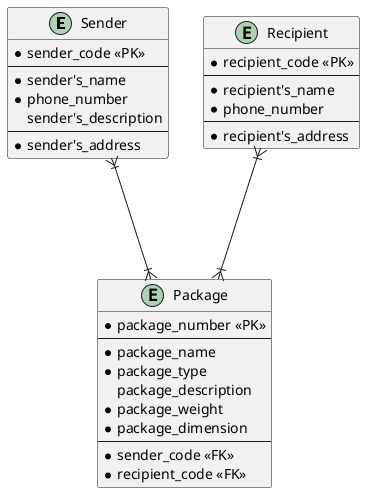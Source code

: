 @startuml

entity "Sender" as e01 {
    * sender_code <<PK>>
    --
    * sender's_name
    * phone_number
    sender's_description
    --
    *sender's_address
}

entity "Recipient" as e03 {
    * recipient_code <<PK>>
    --
    * recipient's_name
    * phone_number
    --
    * recipient's_address
}

entity "Package" as e02 {
    * package_number <<PK>>
    --
    * package_name
    * package_type
    package_description
    * package_weight
    * package_dimension
    --
    * sender_code <<FK>>
    * recipient_code <<FK>>
}

e01 }|---|{ e02
e03 }|---|{ e02

@enduml
